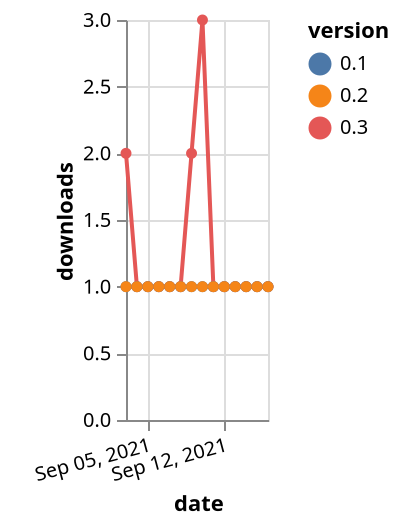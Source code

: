 {"$schema": "https://vega.github.io/schema/vega-lite/v5.json", "description": "A simple bar chart with embedded data.", "data": {"values": [{"date": "2021-09-03", "total": 174, "delta": 2, "version": "0.3"}, {"date": "2021-09-04", "total": 175, "delta": 1, "version": "0.3"}, {"date": "2021-09-05", "total": 176, "delta": 1, "version": "0.3"}, {"date": "2021-09-06", "total": 177, "delta": 1, "version": "0.3"}, {"date": "2021-09-07", "total": 178, "delta": 1, "version": "0.3"}, {"date": "2021-09-08", "total": 179, "delta": 1, "version": "0.3"}, {"date": "2021-09-09", "total": 181, "delta": 2, "version": "0.3"}, {"date": "2021-09-10", "total": 184, "delta": 3, "version": "0.3"}, {"date": "2021-09-11", "total": 185, "delta": 1, "version": "0.3"}, {"date": "2021-09-12", "total": 186, "delta": 1, "version": "0.3"}, {"date": "2021-09-13", "total": 187, "delta": 1, "version": "0.3"}, {"date": "2021-09-14", "total": 188, "delta": 1, "version": "0.3"}, {"date": "2021-09-15", "total": 189, "delta": 1, "version": "0.3"}, {"date": "2021-09-16", "total": 190, "delta": 1, "version": "0.3"}, {"date": "2021-09-03", "total": 224, "delta": 1, "version": "0.1"}, {"date": "2021-09-04", "total": 225, "delta": 1, "version": "0.1"}, {"date": "2021-09-05", "total": 226, "delta": 1, "version": "0.1"}, {"date": "2021-09-06", "total": 227, "delta": 1, "version": "0.1"}, {"date": "2021-09-07", "total": 228, "delta": 1, "version": "0.1"}, {"date": "2021-09-08", "total": 229, "delta": 1, "version": "0.1"}, {"date": "2021-09-09", "total": 230, "delta": 1, "version": "0.1"}, {"date": "2021-09-10", "total": 231, "delta": 1, "version": "0.1"}, {"date": "2021-09-11", "total": 232, "delta": 1, "version": "0.1"}, {"date": "2021-09-12", "total": 233, "delta": 1, "version": "0.1"}, {"date": "2021-09-13", "total": 234, "delta": 1, "version": "0.1"}, {"date": "2021-09-14", "total": 235, "delta": 1, "version": "0.1"}, {"date": "2021-09-15", "total": 236, "delta": 1, "version": "0.1"}, {"date": "2021-09-16", "total": 237, "delta": 1, "version": "0.1"}, {"date": "2021-09-03", "total": 211, "delta": 1, "version": "0.2"}, {"date": "2021-09-04", "total": 212, "delta": 1, "version": "0.2"}, {"date": "2021-09-05", "total": 213, "delta": 1, "version": "0.2"}, {"date": "2021-09-06", "total": 214, "delta": 1, "version": "0.2"}, {"date": "2021-09-07", "total": 215, "delta": 1, "version": "0.2"}, {"date": "2021-09-08", "total": 216, "delta": 1, "version": "0.2"}, {"date": "2021-09-09", "total": 217, "delta": 1, "version": "0.2"}, {"date": "2021-09-10", "total": 218, "delta": 1, "version": "0.2"}, {"date": "2021-09-11", "total": 219, "delta": 1, "version": "0.2"}, {"date": "2021-09-12", "total": 220, "delta": 1, "version": "0.2"}, {"date": "2021-09-13", "total": 221, "delta": 1, "version": "0.2"}, {"date": "2021-09-14", "total": 222, "delta": 1, "version": "0.2"}, {"date": "2021-09-15", "total": 223, "delta": 1, "version": "0.2"}, {"date": "2021-09-16", "total": 224, "delta": 1, "version": "0.2"}]}, "width": "container", "mark": {"type": "line", "point": {"filled": true}}, "encoding": {"x": {"field": "date", "type": "temporal", "timeUnit": "yearmonthdate", "title": "date", "axis": {"labelAngle": -15}}, "y": {"field": "delta", "type": "quantitative", "title": "downloads"}, "color": {"field": "version", "type": "nominal"}, "tooltip": {"field": "delta"}}}